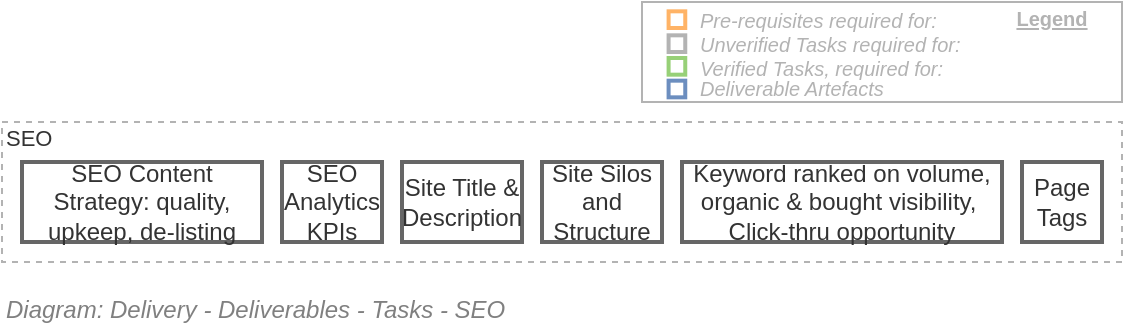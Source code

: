 <mxfile version="20.3.0" type="device"><diagram id="7qcXAIpIlOlLwOF8ZDVW" name="Content/SEO"><mxGraphModel dx="782" dy="549" grid="1" gridSize="10" guides="1" tooltips="1" connect="1" arrows="1" fold="1" page="1" pageScale="1" pageWidth="827" pageHeight="1169" math="0" shadow="0"><root><mxCell id="8q318lWDoNLzGn24XAwt-0"/><mxCell id="8q318lWDoNLzGn24XAwt-1" value="Diagram" parent="8q318lWDoNLzGn24XAwt-0"/><mxCell id="8q318lWDoNLzGn24XAwt-2" value="SEO&amp;nbsp;" style="rounded=0;whiteSpace=wrap;html=1;shadow=0;glass=0;comic=0;strokeColor=#B3B3B3;fillColor=none;fontSize=11;align=left;fontColor=#333333;recursiveResize=0;container=1;collapsible=0;verticalAlign=top;spacing=2;spacingTop=-5;dashed=1;" parent="8q318lWDoNLzGn24XAwt-1" vertex="1"><mxGeometry x="120" y="220" width="560" height="70" as="geometry"/></mxCell><mxCell id="8q318lWDoNLzGn24XAwt-3" value="Site Silos and Structure" style="rounded=0;whiteSpace=wrap;html=1;shadow=0;glass=0;comic=0;strokeColor=#666666;fontSize=12;align=center;recursiveResize=0;container=1;collapsible=0;fontColor=#333333;fillColor=none;strokeWidth=2;" parent="8q318lWDoNLzGn24XAwt-2" vertex="1"><mxGeometry x="270" y="20" width="60" height="40" as="geometry"/></mxCell><mxCell id="8q318lWDoNLzGn24XAwt-4" value="Site Title &amp;amp; Description" style="rounded=0;whiteSpace=wrap;html=1;shadow=0;glass=0;comic=0;strokeColor=#666666;fontSize=12;align=center;recursiveResize=0;container=1;collapsible=0;fontColor=#333333;fillColor=none;strokeWidth=2;" parent="8q318lWDoNLzGn24XAwt-2" vertex="1"><mxGeometry x="200" y="20" width="60" height="40" as="geometry"/></mxCell><mxCell id="8q318lWDoNLzGn24XAwt-5" value="Keyword ranked on volume, organic &amp;amp; bought visibility,&amp;nbsp; Click-thru opportunity" style="rounded=0;whiteSpace=wrap;html=1;shadow=0;glass=0;comic=0;strokeColor=#666666;fontSize=12;align=center;recursiveResize=0;container=1;collapsible=0;fontColor=#333333;fillColor=none;strokeWidth=2;" parent="8q318lWDoNLzGn24XAwt-2" vertex="1"><mxGeometry x="340" y="20" width="160" height="40" as="geometry"/></mxCell><mxCell id="8q318lWDoNLzGn24XAwt-6" value="SEO Content Strategy: quality, upkeep, de-listing" style="rounded=0;whiteSpace=wrap;html=1;shadow=0;glass=0;comic=0;strokeColor=#666666;fontSize=12;align=center;fontColor=#333333;recursiveResize=0;container=1;collapsible=0;fillColor=none;strokeWidth=2;" parent="8q318lWDoNLzGn24XAwt-2" vertex="1"><mxGeometry x="10" y="20" width="120" height="40" as="geometry"/></mxCell><mxCell id="8q318lWDoNLzGn24XAwt-7" value="SEO Analytics KPIs" style="rounded=0;whiteSpace=wrap;html=1;shadow=0;glass=0;comic=0;strokeColor=#666666;fontSize=12;align=center;fontColor=#333333;recursiveResize=0;container=1;collapsible=0;fillColor=none;strokeWidth=2;" parent="8q318lWDoNLzGn24XAwt-2" vertex="1"><mxGeometry x="140" y="20" width="50" height="40" as="geometry"/></mxCell><mxCell id="8q318lWDoNLzGn24XAwt-8" value="Page Tags" style="rounded=0;whiteSpace=wrap;html=1;shadow=0;glass=0;comic=0;strokeColor=#666666;fontSize=12;align=center;recursiveResize=0;container=1;collapsible=0;fontColor=#333333;fillColor=none;strokeWidth=2;" parent="8q318lWDoNLzGn24XAwt-2" vertex="1"><mxGeometry x="510" y="20" width="40" height="40" as="geometry"/></mxCell><mxCell id="Q1O6jGI-OLSUgBqLDZzM-0" value="Legend" parent="8q318lWDoNLzGn24XAwt-0"/><mxCell id="Q1O6jGI-OLSUgBqLDZzM-1" value="" style="rounded=0;whiteSpace=wrap;html=1;fontSize=10;align=left;container=1;collapsible=0;fontColor=#B3B3B3;strokeColor=#B3B3B3;" parent="Q1O6jGI-OLSUgBqLDZzM-0" vertex="1"><mxGeometry x="440" y="160" width="240" height="50" as="geometry"/></mxCell><mxCell id="Q1O6jGI-OLSUgBqLDZzM-2" value="" style="whiteSpace=wrap;html=1;aspect=fixed;fillColor=none;fontSize=10;align=left;fontStyle=2;strokeWidth=2;strokeColor=#FFB366;" parent="Q1O6jGI-OLSUgBqLDZzM-1" vertex="1"><mxGeometry x="13.294" y="4.667" width="8.333" height="8.333" as="geometry"/></mxCell><mxCell id="Q1O6jGI-OLSUgBqLDZzM-3" value="" style="whiteSpace=wrap;html=1;aspect=fixed;fillColor=none;fontSize=10;align=left;fontStyle=2;strokeWidth=2;strokeColor=#97D077;" parent="Q1O6jGI-OLSUgBqLDZzM-1" vertex="1"><mxGeometry x="13.294" y="28" width="8.333" height="8.333" as="geometry"/></mxCell><mxCell id="Q1O6jGI-OLSUgBqLDZzM-4" value="" style="whiteSpace=wrap;html=1;aspect=fixed;strokeColor=#6c8ebf;fontSize=10;align=left;fontStyle=2;strokeWidth=2;fillColor=none;" parent="Q1O6jGI-OLSUgBqLDZzM-1" vertex="1"><mxGeometry x="13.294" y="39.333" width="8.333" height="8.333" as="geometry"/></mxCell><mxCell id="Q1O6jGI-OLSUgBqLDZzM-5" value="Pre-requisites required for:" style="text;html=1;strokeColor=none;fillColor=none;align=left;verticalAlign=middle;whiteSpace=wrap;rounded=0;fontSize=10;fontStyle=2;fontColor=#B3B3B3;" parent="Q1O6jGI-OLSUgBqLDZzM-1" vertex="1"><mxGeometry x="26.595" y="4.667" width="213.405" height="8.333" as="geometry"/></mxCell><mxCell id="Q1O6jGI-OLSUgBqLDZzM-6" value="Verified Tasks, required for:" style="text;html=1;strokeColor=none;fillColor=none;align=left;verticalAlign=middle;whiteSpace=wrap;rounded=0;fontSize=10;fontStyle=2;fontColor=#B3B3B3;" parent="Q1O6jGI-OLSUgBqLDZzM-1" vertex="1"><mxGeometry x="26.59" y="30" width="213.41" height="6.33" as="geometry"/></mxCell><mxCell id="Q1O6jGI-OLSUgBqLDZzM-7" value="Deliverable Artefacts" style="text;html=1;strokeColor=none;fillColor=none;align=left;verticalAlign=middle;whiteSpace=wrap;rounded=0;fontSize=10;fontStyle=2;fontColor=#B3B3B3;" parent="Q1O6jGI-OLSUgBqLDZzM-1" vertex="1"><mxGeometry x="26.595" y="39.333" width="213.405" height="8.333" as="geometry"/></mxCell><mxCell id="Q1O6jGI-OLSUgBqLDZzM-8" value="Legend" style="text;html=1;strokeColor=none;fillColor=none;align=center;verticalAlign=middle;whiteSpace=wrap;rounded=0;fontSize=10;fontStyle=5;fontColor=#B3B3B3;" parent="Q1O6jGI-OLSUgBqLDZzM-1" vertex="1"><mxGeometry x="180" width="50" height="16.67" as="geometry"/></mxCell><mxCell id="Q1O6jGI-OLSUgBqLDZzM-9" value="" style="whiteSpace=wrap;html=1;aspect=fixed;fontSize=10;align=left;fontStyle=2;strokeWidth=2;fontColor=#333333;fillColor=none;strokeColor=#B3B3B3;" parent="Q1O6jGI-OLSUgBqLDZzM-1" vertex="1"><mxGeometry x="13.294" y="16.667" width="8.333" height="8.333" as="geometry"/></mxCell><mxCell id="Q1O6jGI-OLSUgBqLDZzM-10" value="Unverified Tasks required for:" style="text;html=1;strokeColor=none;fillColor=none;align=left;verticalAlign=middle;whiteSpace=wrap;rounded=0;fontSize=10;fontStyle=2;fontColor=#B3B3B3;" parent="Q1O6jGI-OLSUgBqLDZzM-1" vertex="1"><mxGeometry x="26.595" y="16.667" width="213.405" height="8.333" as="geometry"/></mxCell><mxCell id="RPE5iObbiTP4kLjADJRG-0" value="Title/Diagram" parent="8q318lWDoNLzGn24XAwt-0"/><mxCell id="AXHSwEdzN4cA1b7PlHoq-0" value="&lt;font style=&quot;font-size: 12px&quot;&gt;Diagram: Delivery - Deliverables - Tasks - SEO&lt;br&gt;&lt;/font&gt;" style="text;strokeColor=none;fillColor=none;html=1;fontSize=24;fontStyle=2;verticalAlign=middle;align=left;shadow=0;glass=0;comic=0;opacity=30;fontColor=#808080;rounded=0;" parent="RPE5iObbiTP4kLjADJRG-0" vertex="1"><mxGeometry x="120" y="300" width="520" height="20" as="geometry"/></mxCell></root></mxGraphModel></diagram></mxfile>
